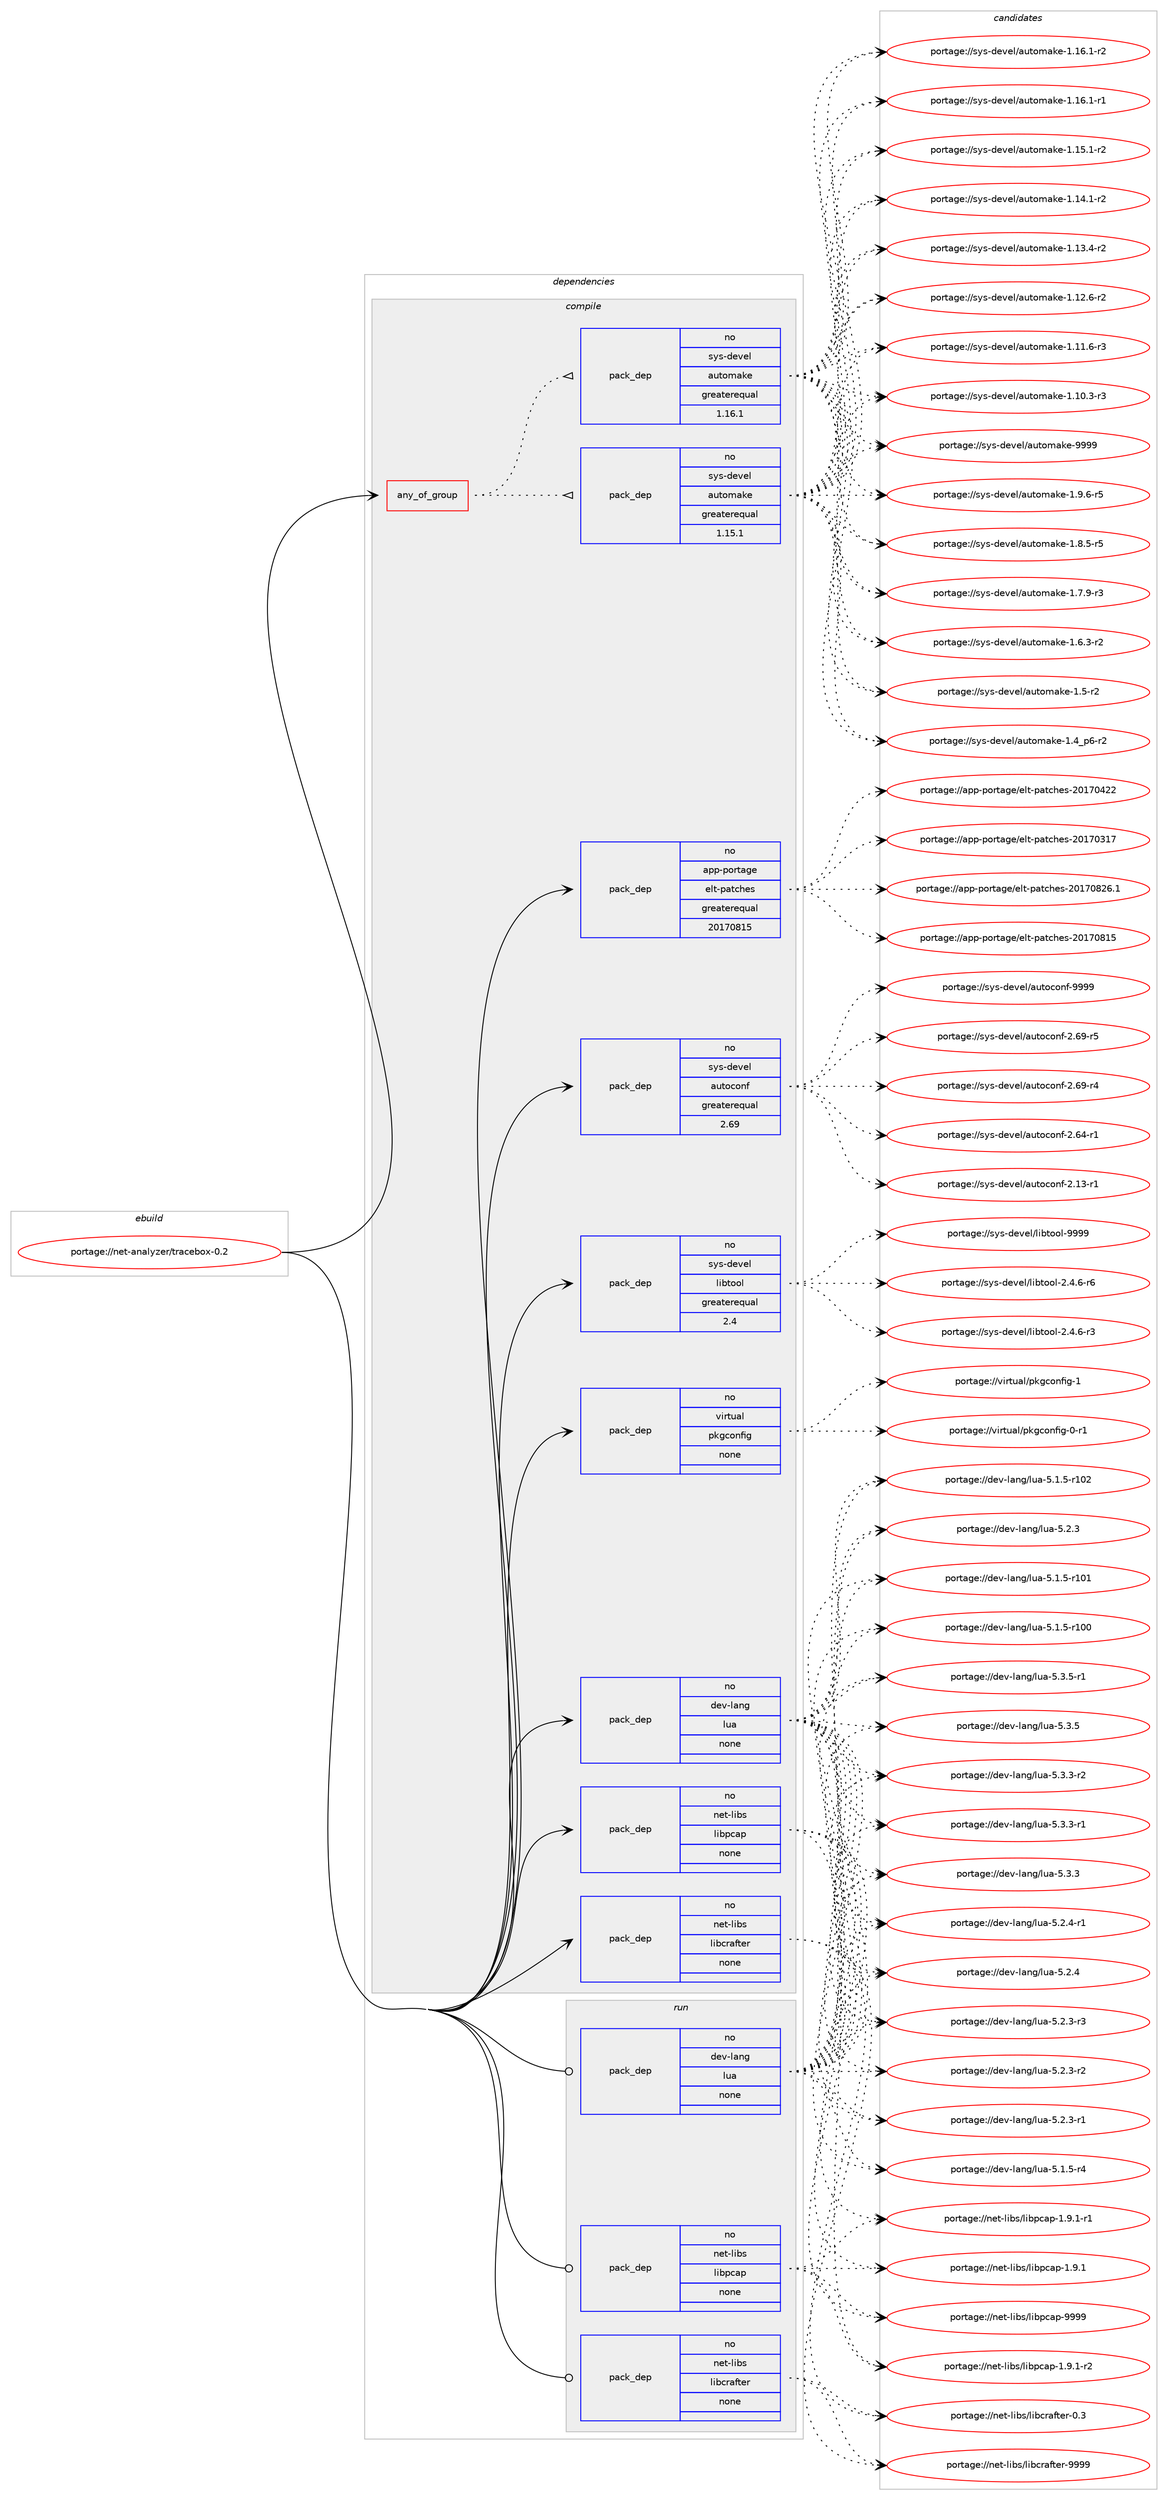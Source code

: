 digraph prolog {

# *************
# Graph options
# *************

newrank=true;
concentrate=true;
compound=true;
graph [rankdir=LR,fontname=Helvetica,fontsize=10,ranksep=1.5];#, ranksep=2.5, nodesep=0.2];
edge  [arrowhead=vee];
node  [fontname=Helvetica,fontsize=10];

# **********
# The ebuild
# **********

subgraph cluster_leftcol {
color=gray;
rank=same;
label=<<i>ebuild</i>>;
id [label="portage://net-analyzer/tracebox-0.2", color=red, width=4, href="../net-analyzer/tracebox-0.2.svg"];
}

# ****************
# The dependencies
# ****************

subgraph cluster_midcol {
color=gray;
label=<<i>dependencies</i>>;
subgraph cluster_compile {
fillcolor="#eeeeee";
style=filled;
label=<<i>compile</i>>;
subgraph any2463 {
dependency164314 [label=<<TABLE BORDER="0" CELLBORDER="1" CELLSPACING="0" CELLPADDING="4"><TR><TD CELLPADDING="10">any_of_group</TD></TR></TABLE>>, shape=none, color=red];subgraph pack126220 {
dependency164315 [label=<<TABLE BORDER="0" CELLBORDER="1" CELLSPACING="0" CELLPADDING="4" WIDTH="220"><TR><TD ROWSPAN="6" CELLPADDING="30">pack_dep</TD></TR><TR><TD WIDTH="110">no</TD></TR><TR><TD>sys-devel</TD></TR><TR><TD>automake</TD></TR><TR><TD>greaterequal</TD></TR><TR><TD>1.16.1</TD></TR></TABLE>>, shape=none, color=blue];
}
dependency164314:e -> dependency164315:w [weight=20,style="dotted",arrowhead="oinv"];
subgraph pack126221 {
dependency164316 [label=<<TABLE BORDER="0" CELLBORDER="1" CELLSPACING="0" CELLPADDING="4" WIDTH="220"><TR><TD ROWSPAN="6" CELLPADDING="30">pack_dep</TD></TR><TR><TD WIDTH="110">no</TD></TR><TR><TD>sys-devel</TD></TR><TR><TD>automake</TD></TR><TR><TD>greaterequal</TD></TR><TR><TD>1.15.1</TD></TR></TABLE>>, shape=none, color=blue];
}
dependency164314:e -> dependency164316:w [weight=20,style="dotted",arrowhead="oinv"];
}
id:e -> dependency164314:w [weight=20,style="solid",arrowhead="vee"];
subgraph pack126222 {
dependency164317 [label=<<TABLE BORDER="0" CELLBORDER="1" CELLSPACING="0" CELLPADDING="4" WIDTH="220"><TR><TD ROWSPAN="6" CELLPADDING="30">pack_dep</TD></TR><TR><TD WIDTH="110">no</TD></TR><TR><TD>app-portage</TD></TR><TR><TD>elt-patches</TD></TR><TR><TD>greaterequal</TD></TR><TR><TD>20170815</TD></TR></TABLE>>, shape=none, color=blue];
}
id:e -> dependency164317:w [weight=20,style="solid",arrowhead="vee"];
subgraph pack126223 {
dependency164318 [label=<<TABLE BORDER="0" CELLBORDER="1" CELLSPACING="0" CELLPADDING="4" WIDTH="220"><TR><TD ROWSPAN="6" CELLPADDING="30">pack_dep</TD></TR><TR><TD WIDTH="110">no</TD></TR><TR><TD>dev-lang</TD></TR><TR><TD>lua</TD></TR><TR><TD>none</TD></TR><TR><TD></TD></TR></TABLE>>, shape=none, color=blue];
}
id:e -> dependency164318:w [weight=20,style="solid",arrowhead="vee"];
subgraph pack126224 {
dependency164319 [label=<<TABLE BORDER="0" CELLBORDER="1" CELLSPACING="0" CELLPADDING="4" WIDTH="220"><TR><TD ROWSPAN="6" CELLPADDING="30">pack_dep</TD></TR><TR><TD WIDTH="110">no</TD></TR><TR><TD>net-libs</TD></TR><TR><TD>libcrafter</TD></TR><TR><TD>none</TD></TR><TR><TD></TD></TR></TABLE>>, shape=none, color=blue];
}
id:e -> dependency164319:w [weight=20,style="solid",arrowhead="vee"];
subgraph pack126225 {
dependency164320 [label=<<TABLE BORDER="0" CELLBORDER="1" CELLSPACING="0" CELLPADDING="4" WIDTH="220"><TR><TD ROWSPAN="6" CELLPADDING="30">pack_dep</TD></TR><TR><TD WIDTH="110">no</TD></TR><TR><TD>net-libs</TD></TR><TR><TD>libpcap</TD></TR><TR><TD>none</TD></TR><TR><TD></TD></TR></TABLE>>, shape=none, color=blue];
}
id:e -> dependency164320:w [weight=20,style="solid",arrowhead="vee"];
subgraph pack126226 {
dependency164321 [label=<<TABLE BORDER="0" CELLBORDER="1" CELLSPACING="0" CELLPADDING="4" WIDTH="220"><TR><TD ROWSPAN="6" CELLPADDING="30">pack_dep</TD></TR><TR><TD WIDTH="110">no</TD></TR><TR><TD>sys-devel</TD></TR><TR><TD>autoconf</TD></TR><TR><TD>greaterequal</TD></TR><TR><TD>2.69</TD></TR></TABLE>>, shape=none, color=blue];
}
id:e -> dependency164321:w [weight=20,style="solid",arrowhead="vee"];
subgraph pack126227 {
dependency164322 [label=<<TABLE BORDER="0" CELLBORDER="1" CELLSPACING="0" CELLPADDING="4" WIDTH="220"><TR><TD ROWSPAN="6" CELLPADDING="30">pack_dep</TD></TR><TR><TD WIDTH="110">no</TD></TR><TR><TD>sys-devel</TD></TR><TR><TD>libtool</TD></TR><TR><TD>greaterequal</TD></TR><TR><TD>2.4</TD></TR></TABLE>>, shape=none, color=blue];
}
id:e -> dependency164322:w [weight=20,style="solid",arrowhead="vee"];
subgraph pack126228 {
dependency164323 [label=<<TABLE BORDER="0" CELLBORDER="1" CELLSPACING="0" CELLPADDING="4" WIDTH="220"><TR><TD ROWSPAN="6" CELLPADDING="30">pack_dep</TD></TR><TR><TD WIDTH="110">no</TD></TR><TR><TD>virtual</TD></TR><TR><TD>pkgconfig</TD></TR><TR><TD>none</TD></TR><TR><TD></TD></TR></TABLE>>, shape=none, color=blue];
}
id:e -> dependency164323:w [weight=20,style="solid",arrowhead="vee"];
}
subgraph cluster_compileandrun {
fillcolor="#eeeeee";
style=filled;
label=<<i>compile and run</i>>;
}
subgraph cluster_run {
fillcolor="#eeeeee";
style=filled;
label=<<i>run</i>>;
subgraph pack126229 {
dependency164324 [label=<<TABLE BORDER="0" CELLBORDER="1" CELLSPACING="0" CELLPADDING="4" WIDTH="220"><TR><TD ROWSPAN="6" CELLPADDING="30">pack_dep</TD></TR><TR><TD WIDTH="110">no</TD></TR><TR><TD>dev-lang</TD></TR><TR><TD>lua</TD></TR><TR><TD>none</TD></TR><TR><TD></TD></TR></TABLE>>, shape=none, color=blue];
}
id:e -> dependency164324:w [weight=20,style="solid",arrowhead="odot"];
subgraph pack126230 {
dependency164325 [label=<<TABLE BORDER="0" CELLBORDER="1" CELLSPACING="0" CELLPADDING="4" WIDTH="220"><TR><TD ROWSPAN="6" CELLPADDING="30">pack_dep</TD></TR><TR><TD WIDTH="110">no</TD></TR><TR><TD>net-libs</TD></TR><TR><TD>libcrafter</TD></TR><TR><TD>none</TD></TR><TR><TD></TD></TR></TABLE>>, shape=none, color=blue];
}
id:e -> dependency164325:w [weight=20,style="solid",arrowhead="odot"];
subgraph pack126231 {
dependency164326 [label=<<TABLE BORDER="0" CELLBORDER="1" CELLSPACING="0" CELLPADDING="4" WIDTH="220"><TR><TD ROWSPAN="6" CELLPADDING="30">pack_dep</TD></TR><TR><TD WIDTH="110">no</TD></TR><TR><TD>net-libs</TD></TR><TR><TD>libpcap</TD></TR><TR><TD>none</TD></TR><TR><TD></TD></TR></TABLE>>, shape=none, color=blue];
}
id:e -> dependency164326:w [weight=20,style="solid",arrowhead="odot"];
}
}

# **************
# The candidates
# **************

subgraph cluster_choices {
rank=same;
color=gray;
label=<<i>candidates</i>>;

subgraph choice126220 {
color=black;
nodesep=1;
choice115121115451001011181011084797117116111109971071014557575757 [label="portage://sys-devel/automake-9999", color=red, width=4,href="../sys-devel/automake-9999.svg"];
choice115121115451001011181011084797117116111109971071014549465746544511453 [label="portage://sys-devel/automake-1.9.6-r5", color=red, width=4,href="../sys-devel/automake-1.9.6-r5.svg"];
choice115121115451001011181011084797117116111109971071014549465646534511453 [label="portage://sys-devel/automake-1.8.5-r5", color=red, width=4,href="../sys-devel/automake-1.8.5-r5.svg"];
choice115121115451001011181011084797117116111109971071014549465546574511451 [label="portage://sys-devel/automake-1.7.9-r3", color=red, width=4,href="../sys-devel/automake-1.7.9-r3.svg"];
choice115121115451001011181011084797117116111109971071014549465446514511450 [label="portage://sys-devel/automake-1.6.3-r2", color=red, width=4,href="../sys-devel/automake-1.6.3-r2.svg"];
choice11512111545100101118101108479711711611110997107101454946534511450 [label="portage://sys-devel/automake-1.5-r2", color=red, width=4,href="../sys-devel/automake-1.5-r2.svg"];
choice115121115451001011181011084797117116111109971071014549465295112544511450 [label="portage://sys-devel/automake-1.4_p6-r2", color=red, width=4,href="../sys-devel/automake-1.4_p6-r2.svg"];
choice11512111545100101118101108479711711611110997107101454946495446494511450 [label="portage://sys-devel/automake-1.16.1-r2", color=red, width=4,href="../sys-devel/automake-1.16.1-r2.svg"];
choice11512111545100101118101108479711711611110997107101454946495446494511449 [label="portage://sys-devel/automake-1.16.1-r1", color=red, width=4,href="../sys-devel/automake-1.16.1-r1.svg"];
choice11512111545100101118101108479711711611110997107101454946495346494511450 [label="portage://sys-devel/automake-1.15.1-r2", color=red, width=4,href="../sys-devel/automake-1.15.1-r2.svg"];
choice11512111545100101118101108479711711611110997107101454946495246494511450 [label="portage://sys-devel/automake-1.14.1-r2", color=red, width=4,href="../sys-devel/automake-1.14.1-r2.svg"];
choice11512111545100101118101108479711711611110997107101454946495146524511450 [label="portage://sys-devel/automake-1.13.4-r2", color=red, width=4,href="../sys-devel/automake-1.13.4-r2.svg"];
choice11512111545100101118101108479711711611110997107101454946495046544511450 [label="portage://sys-devel/automake-1.12.6-r2", color=red, width=4,href="../sys-devel/automake-1.12.6-r2.svg"];
choice11512111545100101118101108479711711611110997107101454946494946544511451 [label="portage://sys-devel/automake-1.11.6-r3", color=red, width=4,href="../sys-devel/automake-1.11.6-r3.svg"];
choice11512111545100101118101108479711711611110997107101454946494846514511451 [label="portage://sys-devel/automake-1.10.3-r3", color=red, width=4,href="../sys-devel/automake-1.10.3-r3.svg"];
dependency164315:e -> choice115121115451001011181011084797117116111109971071014557575757:w [style=dotted,weight="100"];
dependency164315:e -> choice115121115451001011181011084797117116111109971071014549465746544511453:w [style=dotted,weight="100"];
dependency164315:e -> choice115121115451001011181011084797117116111109971071014549465646534511453:w [style=dotted,weight="100"];
dependency164315:e -> choice115121115451001011181011084797117116111109971071014549465546574511451:w [style=dotted,weight="100"];
dependency164315:e -> choice115121115451001011181011084797117116111109971071014549465446514511450:w [style=dotted,weight="100"];
dependency164315:e -> choice11512111545100101118101108479711711611110997107101454946534511450:w [style=dotted,weight="100"];
dependency164315:e -> choice115121115451001011181011084797117116111109971071014549465295112544511450:w [style=dotted,weight="100"];
dependency164315:e -> choice11512111545100101118101108479711711611110997107101454946495446494511450:w [style=dotted,weight="100"];
dependency164315:e -> choice11512111545100101118101108479711711611110997107101454946495446494511449:w [style=dotted,weight="100"];
dependency164315:e -> choice11512111545100101118101108479711711611110997107101454946495346494511450:w [style=dotted,weight="100"];
dependency164315:e -> choice11512111545100101118101108479711711611110997107101454946495246494511450:w [style=dotted,weight="100"];
dependency164315:e -> choice11512111545100101118101108479711711611110997107101454946495146524511450:w [style=dotted,weight="100"];
dependency164315:e -> choice11512111545100101118101108479711711611110997107101454946495046544511450:w [style=dotted,weight="100"];
dependency164315:e -> choice11512111545100101118101108479711711611110997107101454946494946544511451:w [style=dotted,weight="100"];
dependency164315:e -> choice11512111545100101118101108479711711611110997107101454946494846514511451:w [style=dotted,weight="100"];
}
subgraph choice126221 {
color=black;
nodesep=1;
choice115121115451001011181011084797117116111109971071014557575757 [label="portage://sys-devel/automake-9999", color=red, width=4,href="../sys-devel/automake-9999.svg"];
choice115121115451001011181011084797117116111109971071014549465746544511453 [label="portage://sys-devel/automake-1.9.6-r5", color=red, width=4,href="../sys-devel/automake-1.9.6-r5.svg"];
choice115121115451001011181011084797117116111109971071014549465646534511453 [label="portage://sys-devel/automake-1.8.5-r5", color=red, width=4,href="../sys-devel/automake-1.8.5-r5.svg"];
choice115121115451001011181011084797117116111109971071014549465546574511451 [label="portage://sys-devel/automake-1.7.9-r3", color=red, width=4,href="../sys-devel/automake-1.7.9-r3.svg"];
choice115121115451001011181011084797117116111109971071014549465446514511450 [label="portage://sys-devel/automake-1.6.3-r2", color=red, width=4,href="../sys-devel/automake-1.6.3-r2.svg"];
choice11512111545100101118101108479711711611110997107101454946534511450 [label="portage://sys-devel/automake-1.5-r2", color=red, width=4,href="../sys-devel/automake-1.5-r2.svg"];
choice115121115451001011181011084797117116111109971071014549465295112544511450 [label="portage://sys-devel/automake-1.4_p6-r2", color=red, width=4,href="../sys-devel/automake-1.4_p6-r2.svg"];
choice11512111545100101118101108479711711611110997107101454946495446494511450 [label="portage://sys-devel/automake-1.16.1-r2", color=red, width=4,href="../sys-devel/automake-1.16.1-r2.svg"];
choice11512111545100101118101108479711711611110997107101454946495446494511449 [label="portage://sys-devel/automake-1.16.1-r1", color=red, width=4,href="../sys-devel/automake-1.16.1-r1.svg"];
choice11512111545100101118101108479711711611110997107101454946495346494511450 [label="portage://sys-devel/automake-1.15.1-r2", color=red, width=4,href="../sys-devel/automake-1.15.1-r2.svg"];
choice11512111545100101118101108479711711611110997107101454946495246494511450 [label="portage://sys-devel/automake-1.14.1-r2", color=red, width=4,href="../sys-devel/automake-1.14.1-r2.svg"];
choice11512111545100101118101108479711711611110997107101454946495146524511450 [label="portage://sys-devel/automake-1.13.4-r2", color=red, width=4,href="../sys-devel/automake-1.13.4-r2.svg"];
choice11512111545100101118101108479711711611110997107101454946495046544511450 [label="portage://sys-devel/automake-1.12.6-r2", color=red, width=4,href="../sys-devel/automake-1.12.6-r2.svg"];
choice11512111545100101118101108479711711611110997107101454946494946544511451 [label="portage://sys-devel/automake-1.11.6-r3", color=red, width=4,href="../sys-devel/automake-1.11.6-r3.svg"];
choice11512111545100101118101108479711711611110997107101454946494846514511451 [label="portage://sys-devel/automake-1.10.3-r3", color=red, width=4,href="../sys-devel/automake-1.10.3-r3.svg"];
dependency164316:e -> choice115121115451001011181011084797117116111109971071014557575757:w [style=dotted,weight="100"];
dependency164316:e -> choice115121115451001011181011084797117116111109971071014549465746544511453:w [style=dotted,weight="100"];
dependency164316:e -> choice115121115451001011181011084797117116111109971071014549465646534511453:w [style=dotted,weight="100"];
dependency164316:e -> choice115121115451001011181011084797117116111109971071014549465546574511451:w [style=dotted,weight="100"];
dependency164316:e -> choice115121115451001011181011084797117116111109971071014549465446514511450:w [style=dotted,weight="100"];
dependency164316:e -> choice11512111545100101118101108479711711611110997107101454946534511450:w [style=dotted,weight="100"];
dependency164316:e -> choice115121115451001011181011084797117116111109971071014549465295112544511450:w [style=dotted,weight="100"];
dependency164316:e -> choice11512111545100101118101108479711711611110997107101454946495446494511450:w [style=dotted,weight="100"];
dependency164316:e -> choice11512111545100101118101108479711711611110997107101454946495446494511449:w [style=dotted,weight="100"];
dependency164316:e -> choice11512111545100101118101108479711711611110997107101454946495346494511450:w [style=dotted,weight="100"];
dependency164316:e -> choice11512111545100101118101108479711711611110997107101454946495246494511450:w [style=dotted,weight="100"];
dependency164316:e -> choice11512111545100101118101108479711711611110997107101454946495146524511450:w [style=dotted,weight="100"];
dependency164316:e -> choice11512111545100101118101108479711711611110997107101454946495046544511450:w [style=dotted,weight="100"];
dependency164316:e -> choice11512111545100101118101108479711711611110997107101454946494946544511451:w [style=dotted,weight="100"];
dependency164316:e -> choice11512111545100101118101108479711711611110997107101454946494846514511451:w [style=dotted,weight="100"];
}
subgraph choice126222 {
color=black;
nodesep=1;
choice971121124511211111411697103101471011081164511297116991041011154550484955485650544649 [label="portage://app-portage/elt-patches-20170826.1", color=red, width=4,href="../app-portage/elt-patches-20170826.1.svg"];
choice97112112451121111141169710310147101108116451129711699104101115455048495548564953 [label="portage://app-portage/elt-patches-20170815", color=red, width=4,href="../app-portage/elt-patches-20170815.svg"];
choice97112112451121111141169710310147101108116451129711699104101115455048495548525050 [label="portage://app-portage/elt-patches-20170422", color=red, width=4,href="../app-portage/elt-patches-20170422.svg"];
choice97112112451121111141169710310147101108116451129711699104101115455048495548514955 [label="portage://app-portage/elt-patches-20170317", color=red, width=4,href="../app-portage/elt-patches-20170317.svg"];
dependency164317:e -> choice971121124511211111411697103101471011081164511297116991041011154550484955485650544649:w [style=dotted,weight="100"];
dependency164317:e -> choice97112112451121111141169710310147101108116451129711699104101115455048495548564953:w [style=dotted,weight="100"];
dependency164317:e -> choice97112112451121111141169710310147101108116451129711699104101115455048495548525050:w [style=dotted,weight="100"];
dependency164317:e -> choice97112112451121111141169710310147101108116451129711699104101115455048495548514955:w [style=dotted,weight="100"];
}
subgraph choice126223 {
color=black;
nodesep=1;
choice100101118451089711010347108117974553465146534511449 [label="portage://dev-lang/lua-5.3.5-r1", color=red, width=4,href="../dev-lang/lua-5.3.5-r1.svg"];
choice10010111845108971101034710811797455346514653 [label="portage://dev-lang/lua-5.3.5", color=red, width=4,href="../dev-lang/lua-5.3.5.svg"];
choice100101118451089711010347108117974553465146514511450 [label="portage://dev-lang/lua-5.3.3-r2", color=red, width=4,href="../dev-lang/lua-5.3.3-r2.svg"];
choice100101118451089711010347108117974553465146514511449 [label="portage://dev-lang/lua-5.3.3-r1", color=red, width=4,href="../dev-lang/lua-5.3.3-r1.svg"];
choice10010111845108971101034710811797455346514651 [label="portage://dev-lang/lua-5.3.3", color=red, width=4,href="../dev-lang/lua-5.3.3.svg"];
choice100101118451089711010347108117974553465046524511449 [label="portage://dev-lang/lua-5.2.4-r1", color=red, width=4,href="../dev-lang/lua-5.2.4-r1.svg"];
choice10010111845108971101034710811797455346504652 [label="portage://dev-lang/lua-5.2.4", color=red, width=4,href="../dev-lang/lua-5.2.4.svg"];
choice100101118451089711010347108117974553465046514511451 [label="portage://dev-lang/lua-5.2.3-r3", color=red, width=4,href="../dev-lang/lua-5.2.3-r3.svg"];
choice100101118451089711010347108117974553465046514511450 [label="portage://dev-lang/lua-5.2.3-r2", color=red, width=4,href="../dev-lang/lua-5.2.3-r2.svg"];
choice100101118451089711010347108117974553465046514511449 [label="portage://dev-lang/lua-5.2.3-r1", color=red, width=4,href="../dev-lang/lua-5.2.3-r1.svg"];
choice10010111845108971101034710811797455346504651 [label="portage://dev-lang/lua-5.2.3", color=red, width=4,href="../dev-lang/lua-5.2.3.svg"];
choice100101118451089711010347108117974553464946534511452 [label="portage://dev-lang/lua-5.1.5-r4", color=red, width=4,href="../dev-lang/lua-5.1.5-r4.svg"];
choice1001011184510897110103471081179745534649465345114494850 [label="portage://dev-lang/lua-5.1.5-r102", color=red, width=4,href="../dev-lang/lua-5.1.5-r102.svg"];
choice1001011184510897110103471081179745534649465345114494849 [label="portage://dev-lang/lua-5.1.5-r101", color=red, width=4,href="../dev-lang/lua-5.1.5-r101.svg"];
choice1001011184510897110103471081179745534649465345114494848 [label="portage://dev-lang/lua-5.1.5-r100", color=red, width=4,href="../dev-lang/lua-5.1.5-r100.svg"];
dependency164318:e -> choice100101118451089711010347108117974553465146534511449:w [style=dotted,weight="100"];
dependency164318:e -> choice10010111845108971101034710811797455346514653:w [style=dotted,weight="100"];
dependency164318:e -> choice100101118451089711010347108117974553465146514511450:w [style=dotted,weight="100"];
dependency164318:e -> choice100101118451089711010347108117974553465146514511449:w [style=dotted,weight="100"];
dependency164318:e -> choice10010111845108971101034710811797455346514651:w [style=dotted,weight="100"];
dependency164318:e -> choice100101118451089711010347108117974553465046524511449:w [style=dotted,weight="100"];
dependency164318:e -> choice10010111845108971101034710811797455346504652:w [style=dotted,weight="100"];
dependency164318:e -> choice100101118451089711010347108117974553465046514511451:w [style=dotted,weight="100"];
dependency164318:e -> choice100101118451089711010347108117974553465046514511450:w [style=dotted,weight="100"];
dependency164318:e -> choice100101118451089711010347108117974553465046514511449:w [style=dotted,weight="100"];
dependency164318:e -> choice10010111845108971101034710811797455346504651:w [style=dotted,weight="100"];
dependency164318:e -> choice100101118451089711010347108117974553464946534511452:w [style=dotted,weight="100"];
dependency164318:e -> choice1001011184510897110103471081179745534649465345114494850:w [style=dotted,weight="100"];
dependency164318:e -> choice1001011184510897110103471081179745534649465345114494849:w [style=dotted,weight="100"];
dependency164318:e -> choice1001011184510897110103471081179745534649465345114494848:w [style=dotted,weight="100"];
}
subgraph choice126224 {
color=black;
nodesep=1;
choice1101011164510810598115471081059899114971021161011144557575757 [label="portage://net-libs/libcrafter-9999", color=red, width=4,href="../net-libs/libcrafter-9999.svg"];
choice11010111645108105981154710810598991149710211610111445484651 [label="portage://net-libs/libcrafter-0.3", color=red, width=4,href="../net-libs/libcrafter-0.3.svg"];
dependency164319:e -> choice1101011164510810598115471081059899114971021161011144557575757:w [style=dotted,weight="100"];
dependency164319:e -> choice11010111645108105981154710810598991149710211610111445484651:w [style=dotted,weight="100"];
}
subgraph choice126225 {
color=black;
nodesep=1;
choice1101011164510810598115471081059811299971124557575757 [label="portage://net-libs/libpcap-9999", color=red, width=4,href="../net-libs/libpcap-9999.svg"];
choice1101011164510810598115471081059811299971124549465746494511450 [label="portage://net-libs/libpcap-1.9.1-r2", color=red, width=4,href="../net-libs/libpcap-1.9.1-r2.svg"];
choice1101011164510810598115471081059811299971124549465746494511449 [label="portage://net-libs/libpcap-1.9.1-r1", color=red, width=4,href="../net-libs/libpcap-1.9.1-r1.svg"];
choice110101116451081059811547108105981129997112454946574649 [label="portage://net-libs/libpcap-1.9.1", color=red, width=4,href="../net-libs/libpcap-1.9.1.svg"];
dependency164320:e -> choice1101011164510810598115471081059811299971124557575757:w [style=dotted,weight="100"];
dependency164320:e -> choice1101011164510810598115471081059811299971124549465746494511450:w [style=dotted,weight="100"];
dependency164320:e -> choice1101011164510810598115471081059811299971124549465746494511449:w [style=dotted,weight="100"];
dependency164320:e -> choice110101116451081059811547108105981129997112454946574649:w [style=dotted,weight="100"];
}
subgraph choice126226 {
color=black;
nodesep=1;
choice115121115451001011181011084797117116111991111101024557575757 [label="portage://sys-devel/autoconf-9999", color=red, width=4,href="../sys-devel/autoconf-9999.svg"];
choice1151211154510010111810110847971171161119911111010245504654574511453 [label="portage://sys-devel/autoconf-2.69-r5", color=red, width=4,href="../sys-devel/autoconf-2.69-r5.svg"];
choice1151211154510010111810110847971171161119911111010245504654574511452 [label="portage://sys-devel/autoconf-2.69-r4", color=red, width=4,href="../sys-devel/autoconf-2.69-r4.svg"];
choice1151211154510010111810110847971171161119911111010245504654524511449 [label="portage://sys-devel/autoconf-2.64-r1", color=red, width=4,href="../sys-devel/autoconf-2.64-r1.svg"];
choice1151211154510010111810110847971171161119911111010245504649514511449 [label="portage://sys-devel/autoconf-2.13-r1", color=red, width=4,href="../sys-devel/autoconf-2.13-r1.svg"];
dependency164321:e -> choice115121115451001011181011084797117116111991111101024557575757:w [style=dotted,weight="100"];
dependency164321:e -> choice1151211154510010111810110847971171161119911111010245504654574511453:w [style=dotted,weight="100"];
dependency164321:e -> choice1151211154510010111810110847971171161119911111010245504654574511452:w [style=dotted,weight="100"];
dependency164321:e -> choice1151211154510010111810110847971171161119911111010245504654524511449:w [style=dotted,weight="100"];
dependency164321:e -> choice1151211154510010111810110847971171161119911111010245504649514511449:w [style=dotted,weight="100"];
}
subgraph choice126227 {
color=black;
nodesep=1;
choice1151211154510010111810110847108105981161111111084557575757 [label="portage://sys-devel/libtool-9999", color=red, width=4,href="../sys-devel/libtool-9999.svg"];
choice1151211154510010111810110847108105981161111111084550465246544511454 [label="portage://sys-devel/libtool-2.4.6-r6", color=red, width=4,href="../sys-devel/libtool-2.4.6-r6.svg"];
choice1151211154510010111810110847108105981161111111084550465246544511451 [label="portage://sys-devel/libtool-2.4.6-r3", color=red, width=4,href="../sys-devel/libtool-2.4.6-r3.svg"];
dependency164322:e -> choice1151211154510010111810110847108105981161111111084557575757:w [style=dotted,weight="100"];
dependency164322:e -> choice1151211154510010111810110847108105981161111111084550465246544511454:w [style=dotted,weight="100"];
dependency164322:e -> choice1151211154510010111810110847108105981161111111084550465246544511451:w [style=dotted,weight="100"];
}
subgraph choice126228 {
color=black;
nodesep=1;
choice1181051141161179710847112107103991111101021051034549 [label="portage://virtual/pkgconfig-1", color=red, width=4,href="../virtual/pkgconfig-1.svg"];
choice11810511411611797108471121071039911111010210510345484511449 [label="portage://virtual/pkgconfig-0-r1", color=red, width=4,href="../virtual/pkgconfig-0-r1.svg"];
dependency164323:e -> choice1181051141161179710847112107103991111101021051034549:w [style=dotted,weight="100"];
dependency164323:e -> choice11810511411611797108471121071039911111010210510345484511449:w [style=dotted,weight="100"];
}
subgraph choice126229 {
color=black;
nodesep=1;
choice100101118451089711010347108117974553465146534511449 [label="portage://dev-lang/lua-5.3.5-r1", color=red, width=4,href="../dev-lang/lua-5.3.5-r1.svg"];
choice10010111845108971101034710811797455346514653 [label="portage://dev-lang/lua-5.3.5", color=red, width=4,href="../dev-lang/lua-5.3.5.svg"];
choice100101118451089711010347108117974553465146514511450 [label="portage://dev-lang/lua-5.3.3-r2", color=red, width=4,href="../dev-lang/lua-5.3.3-r2.svg"];
choice100101118451089711010347108117974553465146514511449 [label="portage://dev-lang/lua-5.3.3-r1", color=red, width=4,href="../dev-lang/lua-5.3.3-r1.svg"];
choice10010111845108971101034710811797455346514651 [label="portage://dev-lang/lua-5.3.3", color=red, width=4,href="../dev-lang/lua-5.3.3.svg"];
choice100101118451089711010347108117974553465046524511449 [label="portage://dev-lang/lua-5.2.4-r1", color=red, width=4,href="../dev-lang/lua-5.2.4-r1.svg"];
choice10010111845108971101034710811797455346504652 [label="portage://dev-lang/lua-5.2.4", color=red, width=4,href="../dev-lang/lua-5.2.4.svg"];
choice100101118451089711010347108117974553465046514511451 [label="portage://dev-lang/lua-5.2.3-r3", color=red, width=4,href="../dev-lang/lua-5.2.3-r3.svg"];
choice100101118451089711010347108117974553465046514511450 [label="portage://dev-lang/lua-5.2.3-r2", color=red, width=4,href="../dev-lang/lua-5.2.3-r2.svg"];
choice100101118451089711010347108117974553465046514511449 [label="portage://dev-lang/lua-5.2.3-r1", color=red, width=4,href="../dev-lang/lua-5.2.3-r1.svg"];
choice10010111845108971101034710811797455346504651 [label="portage://dev-lang/lua-5.2.3", color=red, width=4,href="../dev-lang/lua-5.2.3.svg"];
choice100101118451089711010347108117974553464946534511452 [label="portage://dev-lang/lua-5.1.5-r4", color=red, width=4,href="../dev-lang/lua-5.1.5-r4.svg"];
choice1001011184510897110103471081179745534649465345114494850 [label="portage://dev-lang/lua-5.1.5-r102", color=red, width=4,href="../dev-lang/lua-5.1.5-r102.svg"];
choice1001011184510897110103471081179745534649465345114494849 [label="portage://dev-lang/lua-5.1.5-r101", color=red, width=4,href="../dev-lang/lua-5.1.5-r101.svg"];
choice1001011184510897110103471081179745534649465345114494848 [label="portage://dev-lang/lua-5.1.5-r100", color=red, width=4,href="../dev-lang/lua-5.1.5-r100.svg"];
dependency164324:e -> choice100101118451089711010347108117974553465146534511449:w [style=dotted,weight="100"];
dependency164324:e -> choice10010111845108971101034710811797455346514653:w [style=dotted,weight="100"];
dependency164324:e -> choice100101118451089711010347108117974553465146514511450:w [style=dotted,weight="100"];
dependency164324:e -> choice100101118451089711010347108117974553465146514511449:w [style=dotted,weight="100"];
dependency164324:e -> choice10010111845108971101034710811797455346514651:w [style=dotted,weight="100"];
dependency164324:e -> choice100101118451089711010347108117974553465046524511449:w [style=dotted,weight="100"];
dependency164324:e -> choice10010111845108971101034710811797455346504652:w [style=dotted,weight="100"];
dependency164324:e -> choice100101118451089711010347108117974553465046514511451:w [style=dotted,weight="100"];
dependency164324:e -> choice100101118451089711010347108117974553465046514511450:w [style=dotted,weight="100"];
dependency164324:e -> choice100101118451089711010347108117974553465046514511449:w [style=dotted,weight="100"];
dependency164324:e -> choice10010111845108971101034710811797455346504651:w [style=dotted,weight="100"];
dependency164324:e -> choice100101118451089711010347108117974553464946534511452:w [style=dotted,weight="100"];
dependency164324:e -> choice1001011184510897110103471081179745534649465345114494850:w [style=dotted,weight="100"];
dependency164324:e -> choice1001011184510897110103471081179745534649465345114494849:w [style=dotted,weight="100"];
dependency164324:e -> choice1001011184510897110103471081179745534649465345114494848:w [style=dotted,weight="100"];
}
subgraph choice126230 {
color=black;
nodesep=1;
choice1101011164510810598115471081059899114971021161011144557575757 [label="portage://net-libs/libcrafter-9999", color=red, width=4,href="../net-libs/libcrafter-9999.svg"];
choice11010111645108105981154710810598991149710211610111445484651 [label="portage://net-libs/libcrafter-0.3", color=red, width=4,href="../net-libs/libcrafter-0.3.svg"];
dependency164325:e -> choice1101011164510810598115471081059899114971021161011144557575757:w [style=dotted,weight="100"];
dependency164325:e -> choice11010111645108105981154710810598991149710211610111445484651:w [style=dotted,weight="100"];
}
subgraph choice126231 {
color=black;
nodesep=1;
choice1101011164510810598115471081059811299971124557575757 [label="portage://net-libs/libpcap-9999", color=red, width=4,href="../net-libs/libpcap-9999.svg"];
choice1101011164510810598115471081059811299971124549465746494511450 [label="portage://net-libs/libpcap-1.9.1-r2", color=red, width=4,href="../net-libs/libpcap-1.9.1-r2.svg"];
choice1101011164510810598115471081059811299971124549465746494511449 [label="portage://net-libs/libpcap-1.9.1-r1", color=red, width=4,href="../net-libs/libpcap-1.9.1-r1.svg"];
choice110101116451081059811547108105981129997112454946574649 [label="portage://net-libs/libpcap-1.9.1", color=red, width=4,href="../net-libs/libpcap-1.9.1.svg"];
dependency164326:e -> choice1101011164510810598115471081059811299971124557575757:w [style=dotted,weight="100"];
dependency164326:e -> choice1101011164510810598115471081059811299971124549465746494511450:w [style=dotted,weight="100"];
dependency164326:e -> choice1101011164510810598115471081059811299971124549465746494511449:w [style=dotted,weight="100"];
dependency164326:e -> choice110101116451081059811547108105981129997112454946574649:w [style=dotted,weight="100"];
}
}

}
